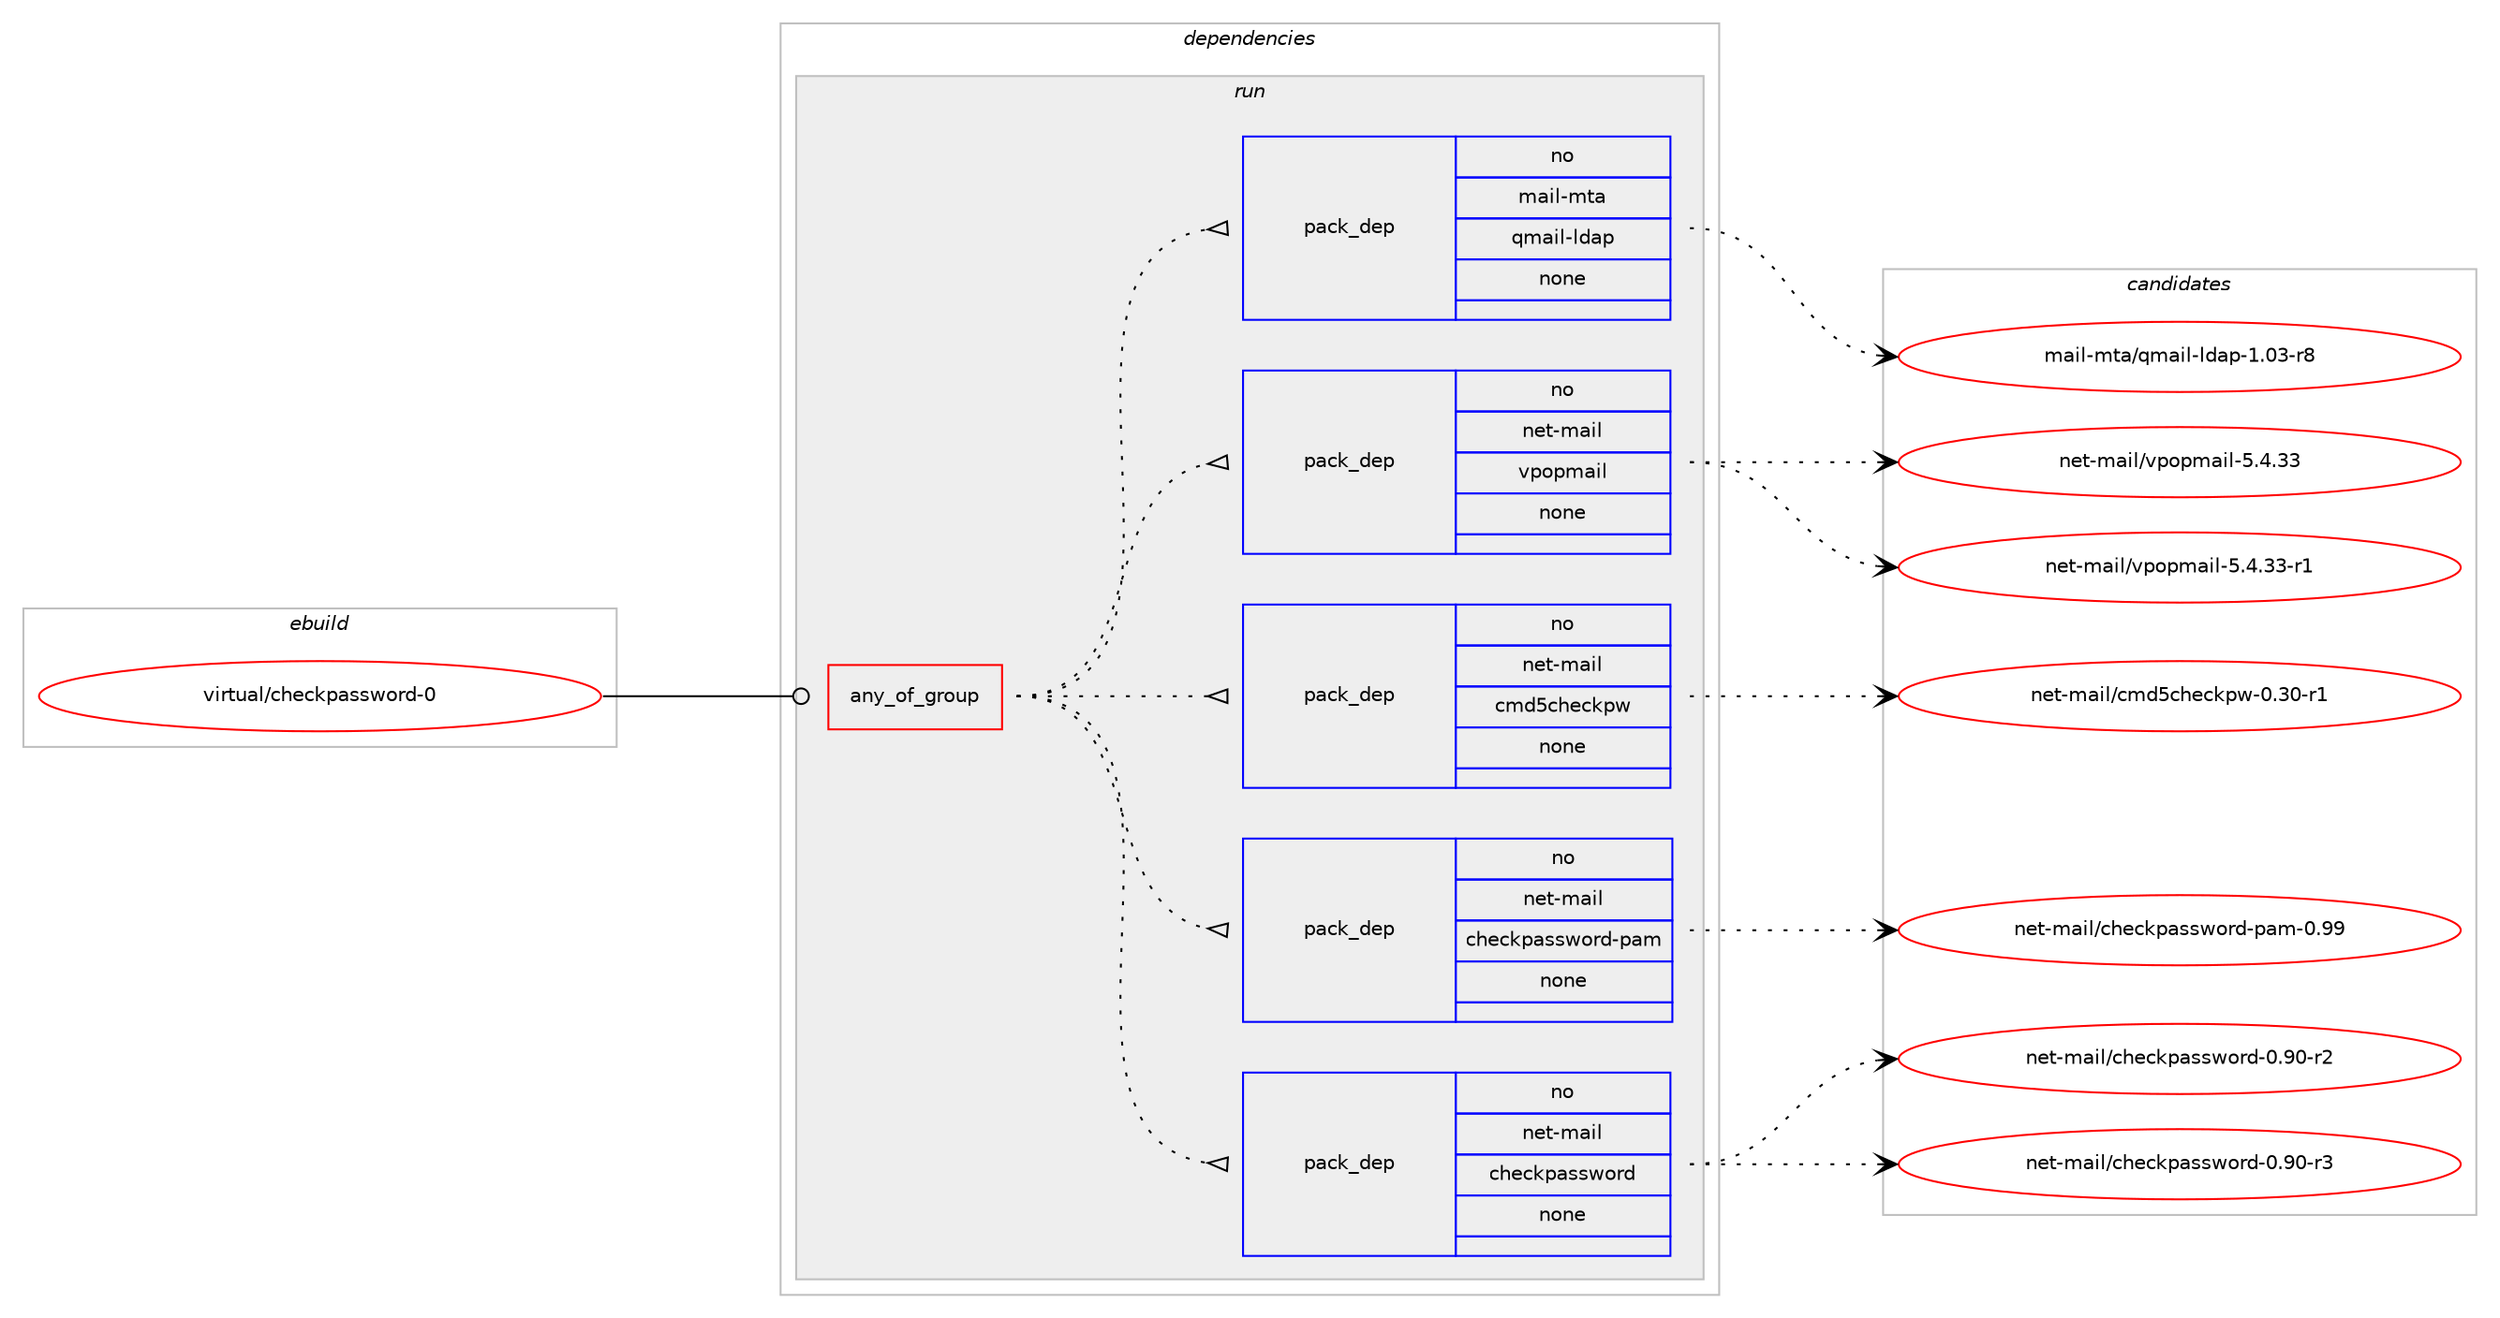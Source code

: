 digraph prolog {

# *************
# Graph options
# *************

newrank=true;
concentrate=true;
compound=true;
graph [rankdir=LR,fontname=Helvetica,fontsize=10,ranksep=1.5];#, ranksep=2.5, nodesep=0.2];
edge  [arrowhead=vee];
node  [fontname=Helvetica,fontsize=10];

# **********
# The ebuild
# **********

subgraph cluster_leftcol {
color=gray;
rank=same;
label=<<i>ebuild</i>>;
id [label="virtual/checkpassword-0", color=red, width=4, href="../virtual/checkpassword-0.svg"];
}

# ****************
# The dependencies
# ****************

subgraph cluster_midcol {
color=gray;
label=<<i>dependencies</i>>;
subgraph cluster_compile {
fillcolor="#eeeeee";
style=filled;
label=<<i>compile</i>>;
}
subgraph cluster_compileandrun {
fillcolor="#eeeeee";
style=filled;
label=<<i>compile and run</i>>;
}
subgraph cluster_run {
fillcolor="#eeeeee";
style=filled;
label=<<i>run</i>>;
subgraph any8526 {
dependency497286 [label=<<TABLE BORDER="0" CELLBORDER="1" CELLSPACING="0" CELLPADDING="4"><TR><TD CELLPADDING="10">any_of_group</TD></TR></TABLE>>, shape=none, color=red];subgraph pack369590 {
dependency497287 [label=<<TABLE BORDER="0" CELLBORDER="1" CELLSPACING="0" CELLPADDING="4" WIDTH="220"><TR><TD ROWSPAN="6" CELLPADDING="30">pack_dep</TD></TR><TR><TD WIDTH="110">no</TD></TR><TR><TD>net-mail</TD></TR><TR><TD>checkpassword</TD></TR><TR><TD>none</TD></TR><TR><TD></TD></TR></TABLE>>, shape=none, color=blue];
}
dependency497286:e -> dependency497287:w [weight=20,style="dotted",arrowhead="oinv"];
subgraph pack369591 {
dependency497288 [label=<<TABLE BORDER="0" CELLBORDER="1" CELLSPACING="0" CELLPADDING="4" WIDTH="220"><TR><TD ROWSPAN="6" CELLPADDING="30">pack_dep</TD></TR><TR><TD WIDTH="110">no</TD></TR><TR><TD>net-mail</TD></TR><TR><TD>checkpassword-pam</TD></TR><TR><TD>none</TD></TR><TR><TD></TD></TR></TABLE>>, shape=none, color=blue];
}
dependency497286:e -> dependency497288:w [weight=20,style="dotted",arrowhead="oinv"];
subgraph pack369592 {
dependency497289 [label=<<TABLE BORDER="0" CELLBORDER="1" CELLSPACING="0" CELLPADDING="4" WIDTH="220"><TR><TD ROWSPAN="6" CELLPADDING="30">pack_dep</TD></TR><TR><TD WIDTH="110">no</TD></TR><TR><TD>net-mail</TD></TR><TR><TD>cmd5checkpw</TD></TR><TR><TD>none</TD></TR><TR><TD></TD></TR></TABLE>>, shape=none, color=blue];
}
dependency497286:e -> dependency497289:w [weight=20,style="dotted",arrowhead="oinv"];
subgraph pack369593 {
dependency497290 [label=<<TABLE BORDER="0" CELLBORDER="1" CELLSPACING="0" CELLPADDING="4" WIDTH="220"><TR><TD ROWSPAN="6" CELLPADDING="30">pack_dep</TD></TR><TR><TD WIDTH="110">no</TD></TR><TR><TD>net-mail</TD></TR><TR><TD>vpopmail</TD></TR><TR><TD>none</TD></TR><TR><TD></TD></TR></TABLE>>, shape=none, color=blue];
}
dependency497286:e -> dependency497290:w [weight=20,style="dotted",arrowhead="oinv"];
subgraph pack369594 {
dependency497291 [label=<<TABLE BORDER="0" CELLBORDER="1" CELLSPACING="0" CELLPADDING="4" WIDTH="220"><TR><TD ROWSPAN="6" CELLPADDING="30">pack_dep</TD></TR><TR><TD WIDTH="110">no</TD></TR><TR><TD>mail-mta</TD></TR><TR><TD>qmail-ldap</TD></TR><TR><TD>none</TD></TR><TR><TD></TD></TR></TABLE>>, shape=none, color=blue];
}
dependency497286:e -> dependency497291:w [weight=20,style="dotted",arrowhead="oinv"];
}
id:e -> dependency497286:w [weight=20,style="solid",arrowhead="odot"];
}
}

# **************
# The candidates
# **************

subgraph cluster_choices {
rank=same;
color=gray;
label=<<i>candidates</i>>;

subgraph choice369590 {
color=black;
nodesep=1;
choice11010111645109971051084799104101991071129711511511911111410045484657484511450 [label="net-mail/checkpassword-0.90-r2", color=red, width=4,href="../net-mail/checkpassword-0.90-r2.svg"];
choice11010111645109971051084799104101991071129711511511911111410045484657484511451 [label="net-mail/checkpassword-0.90-r3", color=red, width=4,href="../net-mail/checkpassword-0.90-r3.svg"];
dependency497287:e -> choice11010111645109971051084799104101991071129711511511911111410045484657484511450:w [style=dotted,weight="100"];
dependency497287:e -> choice11010111645109971051084799104101991071129711511511911111410045484657484511451:w [style=dotted,weight="100"];
}
subgraph choice369591 {
color=black;
nodesep=1;
choice11010111645109971051084799104101991071129711511511911111410045112971094548465757 [label="net-mail/checkpassword-pam-0.99", color=red, width=4,href="../net-mail/checkpassword-pam-0.99.svg"];
dependency497288:e -> choice11010111645109971051084799104101991071129711511511911111410045112971094548465757:w [style=dotted,weight="100"];
}
subgraph choice369592 {
color=black;
nodesep=1;
choice1101011164510997105108479910910053991041019910711211945484651484511449 [label="net-mail/cmd5checkpw-0.30-r1", color=red, width=4,href="../net-mail/cmd5checkpw-0.30-r1.svg"];
dependency497289:e -> choice1101011164510997105108479910910053991041019910711211945484651484511449:w [style=dotted,weight="100"];
}
subgraph choice369593 {
color=black;
nodesep=1;
choice1101011164510997105108471181121111121099710510845534652465151 [label="net-mail/vpopmail-5.4.33", color=red, width=4,href="../net-mail/vpopmail-5.4.33.svg"];
choice11010111645109971051084711811211111210997105108455346524651514511449 [label="net-mail/vpopmail-5.4.33-r1", color=red, width=4,href="../net-mail/vpopmail-5.4.33-r1.svg"];
dependency497290:e -> choice1101011164510997105108471181121111121099710510845534652465151:w [style=dotted,weight="100"];
dependency497290:e -> choice11010111645109971051084711811211111210997105108455346524651514511449:w [style=dotted,weight="100"];
}
subgraph choice369594 {
color=black;
nodesep=1;
choice1099710510845109116974711310997105108451081009711245494648514511456 [label="mail-mta/qmail-ldap-1.03-r8", color=red, width=4,href="../mail-mta/qmail-ldap-1.03-r8.svg"];
dependency497291:e -> choice1099710510845109116974711310997105108451081009711245494648514511456:w [style=dotted,weight="100"];
}
}

}
